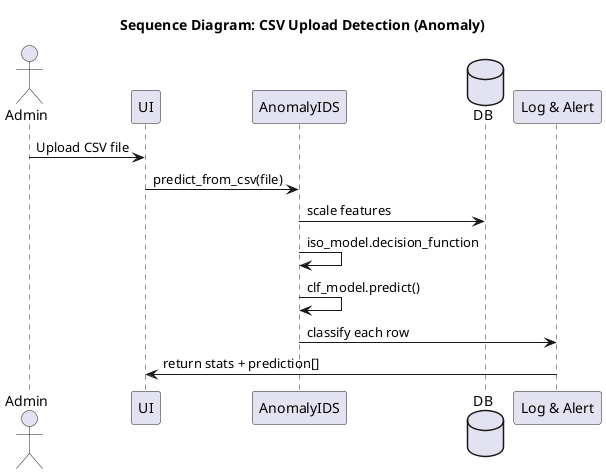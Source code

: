 @startuml sequence_diagram
title Sequence Diagram: CSV Upload Detection (Anomaly)

actor Admin
participant UI
participant "AnomalyIDS" as AnomIDS
database DB
participant "Log & Alert" as LA

Admin -> UI : Upload CSV file
UI -> AnomIDS : predict_from_csv(file)
AnomIDS -> DB : scale features
AnomIDS -> AnomIDS : iso_model.decision_function
AnomIDS -> AnomIDS : clf_model.predict()
AnomIDS -> LA : classify each row
LA -> UI : return stats + prediction[]
@enduml
